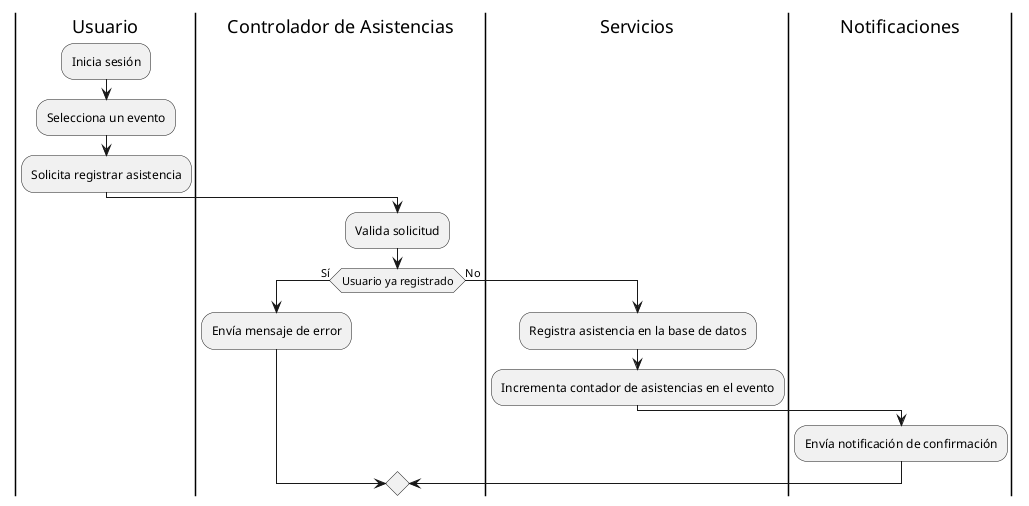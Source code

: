 @startuml attend

    |Usuario|
    :Inicia sesión;
    :Selecciona un evento;
    :Solicita registrar asistencia;

    |Controlador de Asistencias|
    :Valida solicitud;
    if (Usuario ya registrado) then (Sí)
        :Envía mensaje de error;
    else (No)
        |Servicios|
        :Registra asistencia en la base de datos;
        :Incrementa contador de asistencias en el evento;
        |Notificaciones|
        :Envía notificación de confirmación;
    endif
    
@enduml
